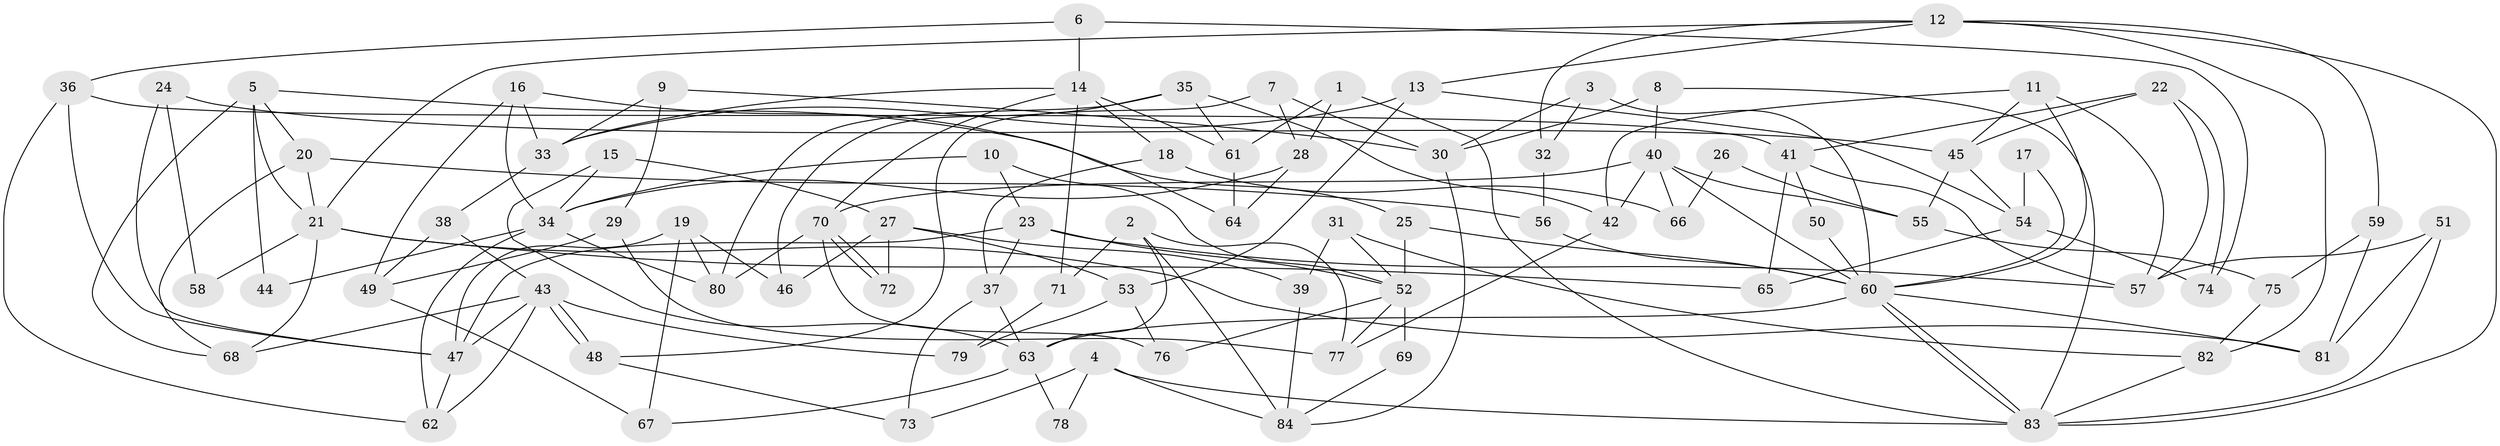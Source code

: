 // coarse degree distribution, {4: 0.23728813559322035, 13: 0.01694915254237288, 9: 0.05084745762711865, 6: 0.1016949152542373, 5: 0.11864406779661017, 2: 0.06779661016949153, 3: 0.3559322033898305, 7: 0.03389830508474576, 8: 0.01694915254237288}
// Generated by graph-tools (version 1.1) at 2025/51/03/04/25 22:51:08]
// undirected, 84 vertices, 168 edges
graph export_dot {
  node [color=gray90,style=filled];
  1;
  2;
  3;
  4;
  5;
  6;
  7;
  8;
  9;
  10;
  11;
  12;
  13;
  14;
  15;
  16;
  17;
  18;
  19;
  20;
  21;
  22;
  23;
  24;
  25;
  26;
  27;
  28;
  29;
  30;
  31;
  32;
  33;
  34;
  35;
  36;
  37;
  38;
  39;
  40;
  41;
  42;
  43;
  44;
  45;
  46;
  47;
  48;
  49;
  50;
  51;
  52;
  53;
  54;
  55;
  56;
  57;
  58;
  59;
  60;
  61;
  62;
  63;
  64;
  65;
  66;
  67;
  68;
  69;
  70;
  71;
  72;
  73;
  74;
  75;
  76;
  77;
  78;
  79;
  80;
  81;
  82;
  83;
  84;
  1 -- 61;
  1 -- 83;
  1 -- 28;
  2 -- 77;
  2 -- 63;
  2 -- 71;
  2 -- 84;
  3 -- 60;
  3 -- 32;
  3 -- 30;
  4 -- 83;
  4 -- 84;
  4 -- 73;
  4 -- 78;
  5 -- 20;
  5 -- 21;
  5 -- 25;
  5 -- 44;
  5 -- 68;
  6 -- 36;
  6 -- 14;
  6 -- 74;
  7 -- 28;
  7 -- 30;
  7 -- 48;
  8 -- 83;
  8 -- 30;
  8 -- 40;
  9 -- 29;
  9 -- 30;
  9 -- 33;
  10 -- 23;
  10 -- 34;
  10 -- 52;
  11 -- 60;
  11 -- 42;
  11 -- 45;
  11 -- 57;
  12 -- 82;
  12 -- 13;
  12 -- 21;
  12 -- 32;
  12 -- 59;
  12 -- 83;
  13 -- 54;
  13 -- 53;
  13 -- 33;
  14 -- 33;
  14 -- 70;
  14 -- 18;
  14 -- 61;
  14 -- 71;
  15 -- 63;
  15 -- 34;
  15 -- 27;
  16 -- 34;
  16 -- 33;
  16 -- 49;
  16 -- 64;
  17 -- 54;
  17 -- 60;
  18 -- 37;
  18 -- 66;
  19 -- 47;
  19 -- 67;
  19 -- 46;
  19 -- 80;
  20 -- 21;
  20 -- 68;
  20 -- 56;
  21 -- 68;
  21 -- 58;
  21 -- 65;
  21 -- 81;
  22 -- 57;
  22 -- 74;
  22 -- 41;
  22 -- 45;
  23 -- 47;
  23 -- 57;
  23 -- 37;
  23 -- 52;
  24 -- 47;
  24 -- 45;
  24 -- 58;
  25 -- 52;
  25 -- 60;
  26 -- 66;
  26 -- 55;
  27 -- 53;
  27 -- 39;
  27 -- 46;
  27 -- 72;
  28 -- 64;
  28 -- 34;
  29 -- 49;
  29 -- 77;
  30 -- 84;
  31 -- 82;
  31 -- 52;
  31 -- 39;
  32 -- 56;
  33 -- 38;
  34 -- 80;
  34 -- 44;
  34 -- 62;
  35 -- 46;
  35 -- 80;
  35 -- 42;
  35 -- 61;
  36 -- 41;
  36 -- 47;
  36 -- 62;
  37 -- 73;
  37 -- 63;
  38 -- 43;
  38 -- 49;
  39 -- 84;
  40 -- 60;
  40 -- 42;
  40 -- 55;
  40 -- 66;
  40 -- 70;
  41 -- 57;
  41 -- 50;
  41 -- 65;
  42 -- 77;
  43 -- 48;
  43 -- 48;
  43 -- 62;
  43 -- 47;
  43 -- 68;
  43 -- 79;
  45 -- 54;
  45 -- 55;
  47 -- 62;
  48 -- 73;
  49 -- 67;
  50 -- 60;
  51 -- 81;
  51 -- 83;
  51 -- 57;
  52 -- 69;
  52 -- 76;
  52 -- 77;
  53 -- 79;
  53 -- 76;
  54 -- 65;
  54 -- 74;
  55 -- 75;
  56 -- 60;
  59 -- 81;
  59 -- 75;
  60 -- 83;
  60 -- 83;
  60 -- 63;
  60 -- 81;
  61 -- 64;
  63 -- 67;
  63 -- 78;
  69 -- 84;
  70 -- 72;
  70 -- 72;
  70 -- 76;
  70 -- 80;
  71 -- 79;
  75 -- 82;
  82 -- 83;
}
